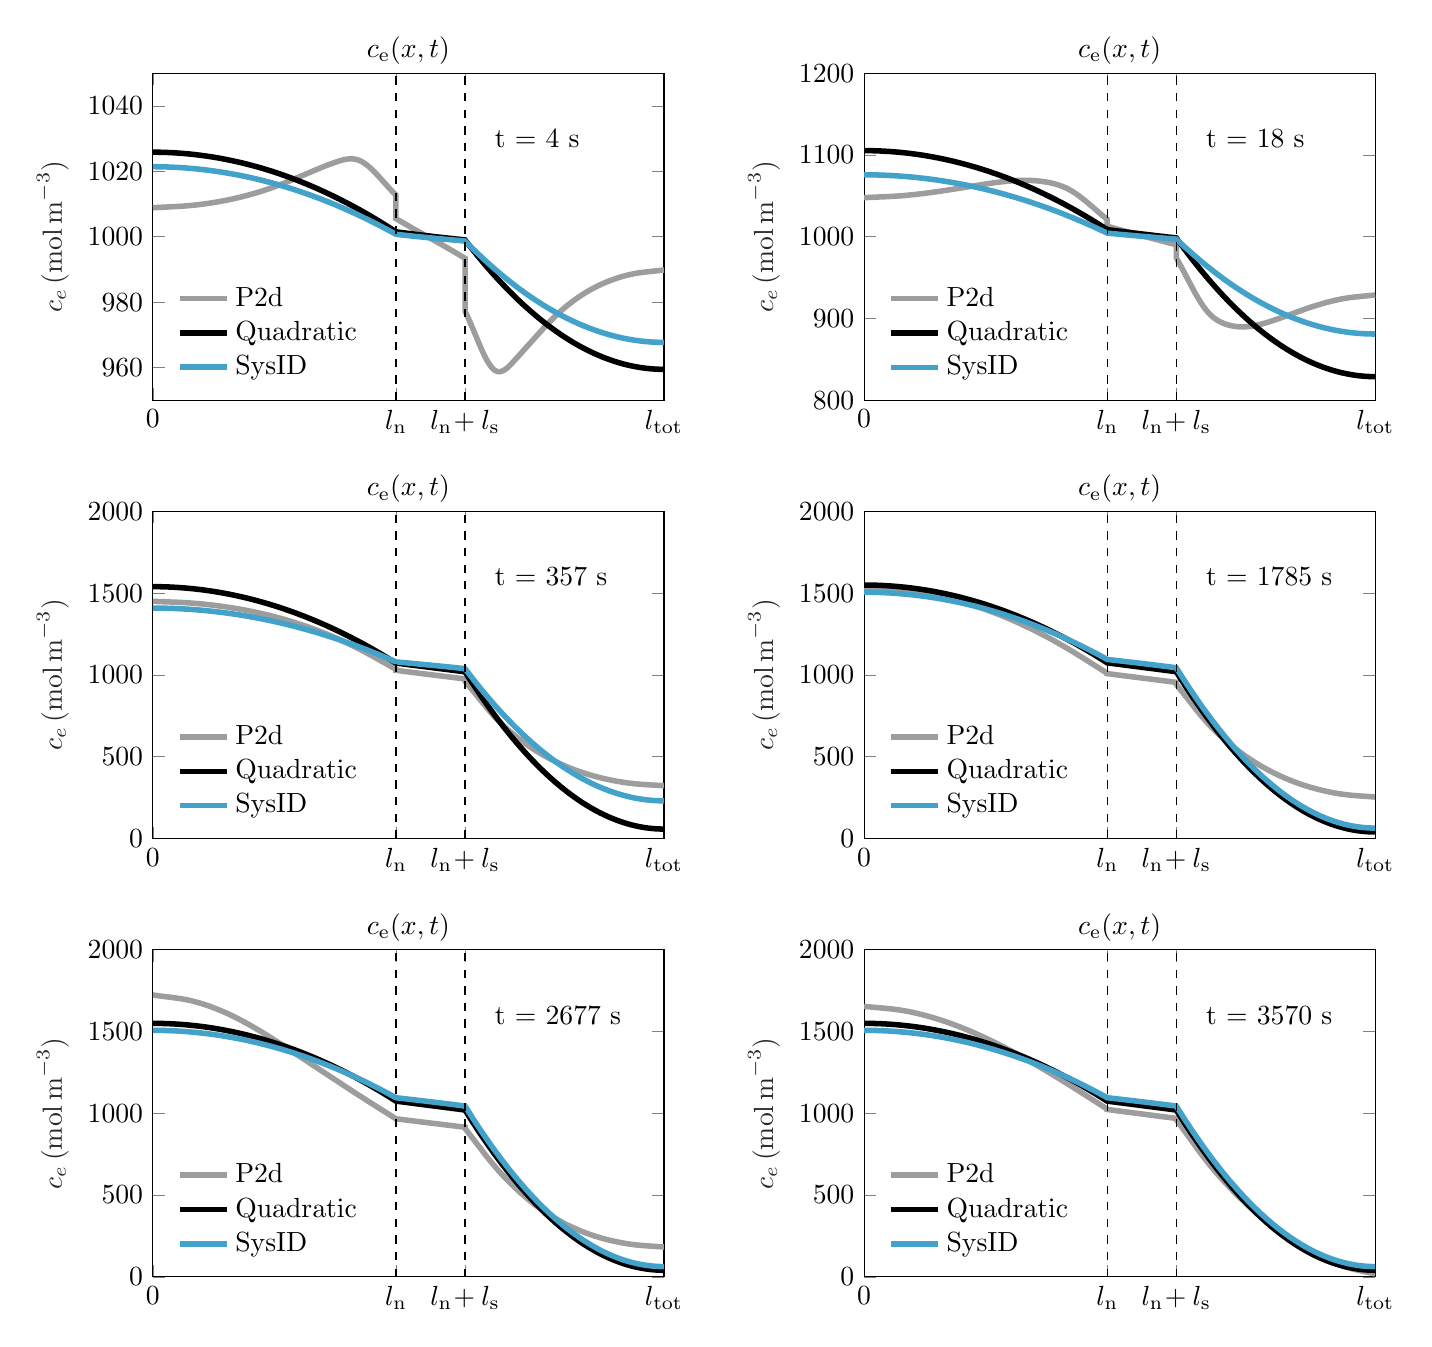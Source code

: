 % This file was created by matlab2tikz.
%
\definecolor{mycolor1}{rgb}{0.616,0.616,0.616}%
\definecolor{mycolor2}{rgb}{0.263,0.635,0.792}%
%
\begin{tikzpicture}

\begin{axis}[%
width=64.92mm,
height=41.549mm,
at={(0mm,111.33mm)},
scale only axis,
clip=false,
xmin=0,
xmax=185,
xtick={0,88,113,185},
xticklabels={{0},{$l_\mathrm{n}$},{$l_\mathrm{n}\! + l_\mathrm{s}$},{$l_\mathrm{tot}$}},
ymin=950,
ymax=1050,
ylabel style={font=\color{white!15!black}},
ylabel={$c_e\, (\mathrm{mol\, m}^{-3})$},
axis background/.style={fill=white},
title style={font=\bfseries},
title={$c_\mathrm{e}(x,t)$},
title style={yshift=-1.5ex,},
legend style={at={(0.03,0.03)}, anchor=south west, legend cell align=left, align=left, fill=none, draw=none},
yticklabel style={/pgf/number format/1000 sep=, /pgf/number format/precision=2, /pgf/number format/fixed, }
]
\addplot [color=mycolor1, line width=2.0pt]
  table[row sep=crcr]{%
0	1008.84\\
9.778	1009.27\\
12.444	1009.43\\
15.111	1009.64\\
17.778	1009.91\\
20.444	1010.22\\
23.111	1010.58\\
25.778	1010.99\\
28.444	1011.45\\
31.111	1011.96\\
33.778	1012.53\\
36.444	1013.15\\
39.111	1013.83\\
41.778	1014.57\\
44.444	1015.37\\
47.111	1016.22\\
49.778	1017.13\\
61.333	1021.25\\
64	1022.12\\
66.667	1022.92\\
68.444	1023.38\\
69.333	1023.56\\
70.222	1023.7\\
71.111	1023.77\\
72	1023.79\\
72.889	1023.72\\
73.778	1023.57\\
74.667	1023.33\\
75.556	1022.98\\
76.444	1022.53\\
77.333	1021.99\\
78.222	1021.38\\
79.111	1020.71\\
80	1019.97\\
81.778	1018.39\\
86.222	1014.22\\
87.111	1013.44\\
88	1012.71\\
88	1005.49\\
94.061	1002.53\\
106.182	996.782\\
109.717	995.045\\
113	993.383\\
113	977.179\\
113.727	975.913\\
114.455	974.559\\
115.909	971.679\\
118.818	965.844\\
119.545	964.498\\
120.273	963.241\\
121	962.095\\
121.727	961.083\\
122.455	960.226\\
123.182	959.546\\
123.909	959.065\\
124.636	958.795\\
125.364	958.717\\
126.091	958.811\\
126.818	959.053\\
127.545	959.423\\
128.273	959.899\\
129	960.458\\
129.727	961.079\\
131.182	962.42\\
142.091	972.639\\
144.273	974.554\\
145.727	975.763\\
147.182	976.906\\
148.636	977.986\\
150.091	979.006\\
151.545	979.967\\
153	980.872\\
154.455	981.724\\
155.909	982.523\\
157.364	983.271\\
158.818	983.969\\
160.273	984.618\\
161.727	985.22\\
163.182	985.777\\
164.636	986.291\\
166.091	986.764\\
168.273	987.402\\
169.727	987.78\\
171.182	988.118\\
172.636	988.416\\
174.091	988.672\\
175.545	988.887\\
177.727	989.145\\
185	989.815\\
};
\addlegendentry{P2d}

\addplot [color=black, line width=2.0pt]
  table[row sep=crcr]{%
0	1025.82\\
2.667	1025.8\\
5.333	1025.73\\
8	1025.62\\
10.667	1025.46\\
13.333	1025.26\\
16	1025.01\\
18.667	1024.72\\
21.333	1024.39\\
24	1024.01\\
26.667	1023.58\\
29.333	1023.11\\
32	1022.6\\
34.667	1022.04\\
37.333	1021.44\\
40	1020.79\\
42.667	1020.1\\
45.333	1019.36\\
48	1018.58\\
50.667	1017.75\\
53.333	1016.88\\
56	1015.96\\
58.667	1015\\
61.333	1013.99\\
64	1012.94\\
67.556	1011.47\\
71.111	1009.92\\
74.667	1008.3\\
78.222	1006.59\\
81.778	1004.8\\
85.333	1002.93\\
88	1001.48\\
95.576	1000.66\\
103.152	999.898\\
113	998.987\\
115.182	996.627\\
117.364	994.339\\
119.545	992.123\\
121.727	989.981\\
123.909	987.91\\
126.091	985.913\\
128.273	983.988\\
130.455	982.136\\
132.636	980.356\\
134.818	978.649\\
137	977.015\\
139.182	975.453\\
141.364	973.964\\
143.545	972.548\\
145.727	971.204\\
147.909	969.933\\
150.091	968.734\\
152.273	967.608\\
154.455	966.555\\
156.636	965.575\\
158.818	964.667\\
161	963.831\\
163.182	963.069\\
165.364	962.379\\
167.545	961.761\\
169.727	961.216\\
171.909	960.744\\
174.091	960.345\\
176.273	960.018\\
178.455	959.764\\
180.636	959.582\\
182.818	959.473\\
185	959.437\\
};
\addlegendentry{Quadratic}

\addplot [color=mycolor2, line width=2.0pt]
  table[row sep=crcr]{%
0	1021.38\\
3.556	1021.35\\
7.111	1021.24\\
10.667	1021.08\\
14.222	1020.84\\
17.778	1020.54\\
21.333	1020.16\\
24.889	1019.73\\
28.444	1019.22\\
32	1018.65\\
35.556	1018.01\\
39.111	1017.3\\
42.667	1016.52\\
46.222	1015.68\\
49.778	1014.77\\
53.333	1013.79\\
56.889	1012.74\\
60.444	1011.63\\
64	1010.45\\
67.556	1009.2\\
71.111	1007.89\\
74.667	1006.5\\
78.222	1005.05\\
81.778	1003.53\\
85.333	1001.95\\
88	1000.72\\
95.323	1000.05\\
102.646	999.44\\
113	998.672\\
115.182	996.822\\
117.364	995.029\\
119.545	993.293\\
121.727	991.614\\
123.909	989.992\\
126.091	988.426\\
128.273	986.918\\
130.455	985.466\\
132.636	984.072\\
134.818	982.734\\
137	981.453\\
139.182	980.229\\
141.364	979.062\\
143.545	977.952\\
145.727	976.899\\
147.909	975.903\\
150.091	974.964\\
152.273	974.082\\
154.455	973.256\\
156.636	972.488\\
158.818	971.776\\
161	971.122\\
163.182	970.524\\
165.364	969.983\\
167.545	969.499\\
169.727	969.072\\
171.909	968.702\\
174.091	968.389\\
176.273	968.133\\
178.455	967.934\\
180.636	967.792\\
182.818	967.706\\
185	967.678\\
};
\addlegendentry{SysID}

\addplot [color=black, dashed, forget plot]
  table[row sep=crcr]{%
88	950\\
88	1050\\
};
\addplot [color=black, dashed, forget plot]
  table[row sep=crcr]{%
113	950\\
113	1050\\
};
\node[right, align=left]
at (rel axis cs:0.65,0.8) {t = 4 s};
\end{axis}

\begin{axis}[%
width=64.92mm,
height=41.549mm,
at={(90.329mm,111.33mm)},
scale only axis,
clip=false,
xmin=0,
xmax=185,
xtick={0,88,113,185},
xticklabels={{0},{$l_\mathrm{n}$},{$l_\mathrm{n}\! + l_\mathrm{s}$},{$l_\mathrm{tot}$}},
ymin=800,
ymax=1200,
ylabel style={font=\color{white!15!black}},
ylabel={$c_e\, (\mathrm{mol\, m}^{-3})$},
axis background/.style={fill=white},
title style={font=\bfseries},
title={$c_\mathrm{e}(x,t)$},
title style={yshift=-1.5ex,},
legend style={at={(0.03,0.03)}, anchor=south west, legend cell align=left, align=left, fill=none, draw=none},
yticklabel style={/pgf/number format/1000 sep=, /pgf/number format/precision=2, /pgf/number format/fixed, }
]
\addplot [color=mycolor1, line width=2.0pt]
  table[row sep=crcr]{%
0	1047.67\\
8.889	1049.04\\
11.556	1049.55\\
13.333	1049.97\\
15.111	1050.47\\
17.778	1051.34\\
20.444	1052.35\\
23.111	1053.48\\
25.778	1054.7\\
29.333	1056.47\\
32.889	1058.35\\
44.444	1064.63\\
47.111	1065.92\\
48.889	1066.69\\
50.667	1067.39\\
52.444	1067.98\\
54.222	1068.45\\
56	1068.76\\
57.778	1068.89\\
58.667	1068.89\\
59.556	1068.83\\
60.444	1068.73\\
61.333	1068.56\\
62.222	1068.34\\
63.111	1068.06\\
64	1067.73\\
64.889	1067.32\\
65.778	1066.86\\
66.667	1066.33\\
67.556	1065.72\\
68.444	1065.02\\
69.333	1064.23\\
70.222	1063.33\\
71.111	1062.31\\
72	1061.16\\
72.889	1059.87\\
73.778	1058.42\\
74.667	1056.8\\
75.556	1055.02\\
76.444	1053.07\\
78.222	1048.76\\
80	1044.01\\
82.667	1036.39\\
86.222	1026.05\\
88	1021.12\\
88	1012.72\\
96.333	1005\\
103.152	998.842\\
113	990.11\\
113	974.139\\
114.455	965.245\\
119.545	932.742\\
121	924.184\\
122.455	916.447\\
123.182	912.972\\
123.909	909.803\\
124.636	906.962\\
125.364	904.432\\
126.091	902.189\\
126.818	900.212\\
127.545	898.478\\
128.273	896.965\\
129	895.65\\
129.727	894.512\\
130.455	893.527\\
131.182	892.674\\
131.909	891.936\\
132.636	891.308\\
133.364	890.788\\
134.091	890.373\\
134.818	890.058\\
135.545	889.842\\
136.273	889.721\\
137	889.692\\
137.727	889.752\\
138.455	889.898\\
139.182	890.125\\
139.909	890.429\\
140.636	890.804\\
141.364	891.245\\
142.818	892.301\\
144.273	893.556\\
145.727	894.965\\
147.182	896.493\\
149.364	898.958\\
152.273	902.458\\
159.545	911.34\\
161.727	913.831\\
163.909	916.179\\
166.091	918.367\\
168.273	920.376\\
169.727	921.602\\
171.182	922.723\\
172.636	923.728\\
174.091	924.606\\
175.545	925.349\\
177	925.979\\
179.182	926.771\\
185	928.669\\
};
\addlegendentry{P2d}

\addplot [color=black, line width=2.0pt]
  table[row sep=crcr]{%
0	1105.2\\
1.778	1105.16\\
3.556	1105.04\\
5.333	1104.85\\
7.111	1104.57\\
8.889	1104.22\\
10.667	1103.78\\
12.444	1103.27\\
14.222	1102.68\\
16	1102.01\\
17.778	1101.26\\
19.556	1100.43\\
21.333	1099.53\\
23.111	1098.54\\
24.889	1097.48\\
26.667	1096.34\\
29.333	1094.47\\
32	1092.43\\
34.667	1090.22\\
37.333	1087.82\\
40	1085.25\\
42.667	1082.5\\
45.333	1079.58\\
48	1076.48\\
50.667	1073.2\\
53.333	1069.74\\
56	1066.1\\
58.667	1062.29\\
61.333	1058.3\\
64	1054.13\\
66.667	1049.79\\
69.333	1045.27\\
72	1040.57\\
74.667	1035.69\\
77.333	1030.64\\
80	1025.41\\
82.667	1020\\
85.333	1014.42\\
88	1008.65\\
94.566	1005.81\\
100.879	1003.18\\
107.192	1000.65\\
113	998.42\\
115.909	984.992\\
118.818	972.118\\
121.727	959.797\\
124.636	948.03\\
126.818	939.569\\
129	931.418\\
131.182	923.58\\
133.364	916.052\\
135.545	908.837\\
137.727	901.932\\
139.909	895.339\\
142.091	889.058\\
144.273	883.088\\
146.455	877.43\\
148.636	872.083\\
150.818	867.047\\
153	862.323\\
155.182	857.91\\
157.364	853.809\\
158.818	851.248\\
160.273	848.826\\
161.727	846.542\\
163.182	844.396\\
164.636	842.389\\
166.091	840.52\\
167.545	838.789\\
169	837.197\\
170.455	835.744\\
171.909	834.429\\
173.364	833.252\\
174.818	832.214\\
176.273	831.314\\
177.727	830.553\\
179.182	829.93\\
180.636	829.445\\
182.091	829.099\\
183.545	828.891\\
185	828.822\\
};
\addlegendentry{Quadratic}

\addplot [color=mycolor2, line width=2.0pt]
  table[row sep=crcr]{%
0	1075.63\\
2.667	1075.57\\
5.333	1075.37\\
8	1075.04\\
10.667	1074.59\\
13.333	1074\\
16	1073.28\\
18.667	1072.43\\
21.333	1071.44\\
24	1070.33\\
26.667	1069.09\\
29.333	1067.71\\
32	1066.21\\
34.667	1064.57\\
37.333	1062.8\\
40	1060.9\\
42.667	1058.87\\
45.333	1056.71\\
48	1054.42\\
50.667	1052\\
53.333	1049.45\\
56	1046.76\\
58.667	1043.95\\
61.333	1041\\
64	1037.92\\
66.667	1034.72\\
69.333	1031.38\\
72	1027.91\\
74.667	1024.31\\
77.333	1020.58\\
80	1016.71\\
83.556	1011.36\\
88	1004.34\\
94.061	1002.41\\
100.121	1000.59\\
106.182	998.86\\
113	997.038\\
115.909	987.846\\
118.818	979.034\\
121.727	970.6\\
124.636	962.545\\
127.545	954.87\\
129.727	949.362\\
131.909	944.067\\
134.091	938.986\\
136.273	934.118\\
138.455	929.462\\
140.636	925.021\\
142.818	920.792\\
145	916.777\\
147.182	912.974\\
149.364	909.385\\
151.545	906.009\\
153.727	902.847\\
155.909	899.897\\
158.091	897.161\\
160.273	894.638\\
162.455	892.329\\
163.909	890.907\\
165.364	889.58\\
166.818	888.349\\
168.273	887.211\\
169.727	886.169\\
171.182	885.222\\
172.636	884.369\\
174.091	883.611\\
175.545	882.947\\
177	882.379\\
178.455	881.905\\
179.909	881.526\\
181.364	881.242\\
182.818	881.052\\
185	880.946\\
};
\addlegendentry{SysID}

\addplot [color=black, dashed, forget plot]
  table[row sep=crcr]{%
88	800\\
88	1200\\
};
\addplot [color=black, dashed, forget plot]
  table[row sep=crcr]{%
113	800\\
113	1200\\
};
\node[right, align=left]
at (rel axis cs:0.65,0.8) {t = 18 s};
\end{axis}

\begin{axis}[%
width=64.92mm,
height=41.549mm,
at={(0mm,55.665mm)},
scale only axis,
xmin=0,
xmax=185,
xtick={0,88,113,185},
xticklabels={{0},{$l_\mathrm{n}$},{$l_\mathrm{n}\! + l_\mathrm{s}$},{$l_\mathrm{tot}$}},
ymin=0,
ymax=2000,
ylabel style={font=\color{white!15!black}},
ylabel={$c_e\, (\mathrm{mol\, m}^{-3})$},
axis background/.style={fill=white},
title style={font=\bfseries},
title={$c_\mathrm{e}(x,t)$},
title style={yshift=-1.5ex,},
legend style={at={(0.03,0.03)}, anchor=south west, legend cell align=left, align=left, fill=none, draw=none},
yticklabel style={/pgf/number format/1000 sep=, /pgf/number format/precision=2, /pgf/number format/fixed, }
]
\addplot [color=mycolor1, line width=2.0pt]
  table[row sep=crcr]{%
0	1450.3\\
1.778	1449.05\\
7.111	1445.65\\
8.889	1444.39\\
10.667	1442.94\\
11.556	1442.12\\
12.444	1441.23\\
13.333	1440.25\\
14.222	1439.19\\
15.111	1438.03\\
16	1436.79\\
17.778	1434.04\\
19.556	1430.97\\
21.333	1427.59\\
23.111	1423.91\\
24.889	1419.94\\
26.667	1415.66\\
28.444	1411.07\\
30.222	1406.15\\
32	1400.89\\
33.778	1395.3\\
35.556	1389.35\\
37.333	1383.06\\
39.111	1376.41\\
40.889	1369.39\\
42.667	1362.01\\
44.444	1354.26\\
46.222	1346.13\\
48	1337.61\\
49.778	1328.7\\
51.556	1319.4\\
53.333	1309.68\\
55.111	1299.55\\
56.889	1288.99\\
58.667	1278\\
60.444	1266.58\\
63.111	1248.64\\
65.778	1229.75\\
68.444	1209.9\\
71.111	1189\\
72.889	1174.41\\
74.667	1159.26\\
77.333	1135.48\\
80	1110.73\\
88	1034.79\\
88	1028.35\\
99.869	1003.19\\
113	975.744\\
113	962.608\\
120.273	811.155\\
122.455	768.042\\
123.909	740.991\\
125.364	715.595\\
126.818	691.745\\
128.273	669.267\\
129.727	647.984\\
131.909	617.924\\
134.091	589.817\\
135.545	572.139\\
137	555.298\\
138.455	539.287\\
139.909	524.087\\
141.364	509.664\\
142.818	495.981\\
144.273	483.001\\
145.727	470.685\\
147.182	459.002\\
148.636	447.93\\
150.091	437.451\\
151.545	427.544\\
153	418.19\\
154.455	409.372\\
155.909	401.073\\
157.364	393.281\\
158.818	385.979\\
160.273	379.155\\
161.727	372.793\\
163.182	366.874\\
164.636	361.382\\
166.091	356.3\\
167.545	351.611\\
169	347.31\\
170.455	343.415\\
171.909	339.942\\
173.364	336.909\\
174.091	335.563\\
174.818	334.332\\
175.545	333.208\\
177	331.232\\
178.455	329.541\\
179.909	328.042\\
184.273	323.746\\
185	322.936\\
};
\addlegendentry{P2d}

\addplot [color=black, line width=2.0pt]
  table[row sep=crcr]{%
0	1539.87\\
0.889	1539.82\\
1.778	1539.68\\
2.667	1539.44\\
3.556	1539.11\\
4.444	1538.68\\
5.333	1538.16\\
6.222	1537.54\\
7.111	1536.82\\
8	1536.01\\
8.889	1535.11\\
9.778	1534.1\\
10.667	1533.01\\
11.556	1531.82\\
12.444	1530.53\\
13.333	1529.15\\
15.111	1526.1\\
16.889	1522.67\\
18.667	1518.85\\
20.444	1514.66\\
22.222	1510.08\\
24	1505.13\\
25.778	1499.79\\
27.556	1494.07\\
29.333	1487.97\\
31.111	1481.49\\
32.889	1474.63\\
34.667	1467.38\\
36.444	1459.76\\
38.222	1451.75\\
40	1443.36\\
41.778	1434.59\\
43.556	1425.44\\
45.333	1415.91\\
47.111	1406\\
49.778	1390.41\\
52.444	1373.97\\
55.111	1356.67\\
57.778	1338.51\\
60.444	1319.5\\
63.111	1299.62\\
65.778	1278.89\\
68.444	1257.3\\
71.111	1234.86\\
73.778	1211.55\\
76.444	1187.39\\
79.111	1162.37\\
81.778	1136.49\\
84.444	1109.75\\
88	1072.77\\
113	1019.35\\
115.909	943.234\\
118.818	870.255\\
121.727	800.414\\
123.909	750.093\\
126.091	701.538\\
128.273	654.749\\
130.455	609.725\\
132.636	566.467\\
134.818	524.975\\
137	485.248\\
139.182	447.287\\
141.364	411.091\\
143.545	376.661\\
145.727	343.997\\
147.909	313.098\\
150.091	283.965\\
152.273	256.598\\
154.455	230.996\\
155.909	214.909\\
157.364	199.607\\
158.818	185.089\\
160.273	171.357\\
161.727	158.409\\
163.182	146.245\\
164.636	134.867\\
166.091	124.273\\
167.545	114.464\\
169	105.44\\
170.455	97.2\\
171.909	89.745\\
173.364	83.075\\
174.818	77.189\\
175.545	74.541\\
176.273	72.089\\
177	69.833\\
177.727	67.773\\
178.455	65.909\\
179.182	64.241\\
179.909	62.77\\
180.636	61.495\\
181.364	60.416\\
182.091	59.533\\
182.818	58.846\\
183.545	58.356\\
184.273	58.062\\
185	57.964\\
};
\addlegendentry{Quadratic}

\addplot [color=mycolor2, line width=2.0pt]
  table[row sep=crcr]{%
0	1408.94\\
0.889	1408.9\\
1.778	1408.8\\
2.667	1408.63\\
3.556	1408.4\\
4.444	1408.1\\
5.333	1407.73\\
6.222	1407.29\\
7.111	1406.79\\
8	1406.22\\
8.889	1405.58\\
9.778	1404.87\\
10.667	1404.1\\
12.444	1402.35\\
14.222	1400.34\\
16	1398.06\\
17.778	1395.5\\
19.556	1392.68\\
21.333	1389.59\\
23.111	1386.23\\
24.889	1382.61\\
26.667	1378.71\\
28.444	1374.55\\
30.222	1370.11\\
32	1365.41\\
33.778	1360.44\\
35.556	1355.2\\
37.333	1349.69\\
39.111	1343.92\\
40.889	1337.87\\
42.667	1331.56\\
44.444	1324.98\\
46.222	1318.13\\
48.889	1307.34\\
51.556	1295.96\\
54.222	1283.97\\
56.889	1271.38\\
59.556	1258.18\\
62.222	1244.37\\
64.889	1229.97\\
67.556	1214.95\\
70.222	1199.34\\
72.889	1183.12\\
75.556	1166.29\\
78.222	1148.86\\
80.889	1130.83\\
83.556	1112.19\\
88	1079.78\\
92.04	1073.6\\
96.081	1067.23\\
100.121	1060.67\\
104.162	1053.92\\
108.202	1046.99\\
113	1038.51\\
115.909	974.532\\
118.818	913.191\\
121.727	854.488\\
123.909	812.192\\
126.091	771.38\\
128.273	732.052\\
130.455	694.209\\
132.636	657.849\\
134.818	622.974\\
137	589.582\\
139.182	557.675\\
141.364	527.252\\
143.545	498.312\\
145.727	470.857\\
147.909	444.886\\
150.091	420.399\\
152.273	397.396\\
154.455	375.877\\
155.909	362.356\\
157.364	349.494\\
158.818	337.291\\
160.273	325.749\\
161.727	314.866\\
163.182	304.642\\
164.636	295.078\\
166.091	286.174\\
167.545	277.929\\
169	270.344\\
170.455	263.418\\
171.909	257.152\\
173.364	251.546\\
174.818	246.599\\
175.545	244.373\\
176.273	242.311\\
177	240.415\\
177.727	238.684\\
178.455	237.117\\
179.182	235.716\\
179.909	234.479\\
180.636	233.407\\
181.364	232.5\\
182.091	231.758\\
182.818	231.181\\
183.545	230.769\\
184.273	230.521\\
185	230.439\\
};
\addlegendentry{SysID}

\addplot [color=black, dashed, forget plot]
  table[row sep=crcr]{%
88	0\\
88	2000\\
};
\addplot [color=black, dashed, forget plot]
  table[row sep=crcr]{%
113	0\\
113	2000\\
};
\node[right, align=left]
at (rel axis cs:0.65,0.8) {t = 357 s};
\end{axis}

\begin{axis}[%
width=64.92mm,
height=41.549mm,
at={(90.329mm,55.665mm)},
scale only axis,
xmin=0,
xmax=185,
xtick={0,88,113,185},
xticklabels={{0},{$l_\mathrm{n}$},{$l_\mathrm{n}\! + l_\mathrm{s}$},{$l_\mathrm{tot}$}},
ymin=0,
ymax=2000,
ylabel style={font=\color{white!15!black}},
ylabel={$c_e\, (\mathrm{mol\, m}^{-3})$},
axis background/.style={fill=white},
title style={font=\bfseries},
title={$c_\mathrm{e}(x,t)$},
title style={yshift=-1.5ex,},
legend style={at={(0.03,0.03)}, anchor=south west, legend cell align=left, align=left, fill=none, draw=none},
yticklabel style={/pgf/number format/1000 sep=, /pgf/number format/precision=2, /pgf/number format/fixed, }
]
\addplot [color=mycolor1, line width=2.0pt]
  table[row sep=crcr]{%
0	1539.23\\
1.778	1537.24\\
7.111	1531.84\\
8.889	1529.84\\
9.778	1528.74\\
10.667	1527.56\\
11.556	1526.27\\
12.444	1524.87\\
13.333	1523.33\\
14.222	1521.66\\
15.111	1519.86\\
16	1517.91\\
17.778	1513.65\\
19.556	1508.9\\
21.333	1503.7\\
23.111	1498.08\\
24.889	1492.05\\
26.667	1485.61\\
28.444	1478.74\\
30.222	1471.44\\
32	1463.7\\
33.778	1455.53\\
35.556	1446.93\\
37.333	1437.9\\
39.111	1428.45\\
40.889	1418.57\\
42.667	1408.28\\
44.444	1397.57\\
46.222	1386.44\\
48.889	1368.96\\
51.556	1350.54\\
54.222	1331.18\\
56.889	1310.88\\
59.556	1289.63\\
62.222	1267.43\\
64.889	1244.28\\
67.556	1220.19\\
70.222	1195.16\\
72.889	1169.21\\
75.556	1142.32\\
79.111	1105.25\\
88	1010.36\\
88	1008.29\\
99.616	983.233\\
113	954.803\\
113	942.73\\
120.273	786.502\\
122.455	741.871\\
123.909	713.746\\
125.364	687.216\\
126.818	662.178\\
128.273	638.468\\
129.727	615.916\\
131.909	583.906\\
134.091	553.809\\
136.273	525.587\\
138.455	499.216\\
139.909	482.646\\
141.364	466.851\\
142.818	451.798\\
144.273	437.452\\
145.727	423.782\\
147.182	410.758\\
148.636	398.363\\
150.091	386.58\\
151.545	375.393\\
153	364.786\\
154.455	354.745\\
155.909	345.257\\
157.364	336.312\\
158.818	327.9\\
160.273	320.007\\
161.727	312.623\\
163.182	305.731\\
164.636	299.314\\
166.091	293.357\\
167.545	287.843\\
169	282.774\\
170.455	278.17\\
171.909	274.057\\
173.364	270.456\\
174.091	268.856\\
174.818	267.392\\
175.545	266.054\\
176.273	264.827\\
177.727	262.655\\
179.182	260.764\\
183.545	255.663\\
185	253.783\\
};
\addlegendentry{P2d}

\addplot [color=black, line width=2.0pt]
  table[row sep=crcr]{%
0	1549.73\\
0.889	1549.68\\
1.778	1549.53\\
2.667	1549.29\\
3.556	1548.95\\
4.444	1548.52\\
5.333	1547.98\\
6.222	1547.35\\
7.111	1546.62\\
8	1545.8\\
8.889	1544.88\\
9.778	1543.86\\
10.667	1542.74\\
11.556	1541.53\\
12.444	1540.22\\
13.333	1538.81\\
15.111	1535.71\\
16.889	1532.22\\
18.667	1528.34\\
20.444	1524.07\\
22.222	1519.41\\
24	1514.37\\
25.778	1508.93\\
27.556	1503.11\\
29.333	1496.9\\
31.111	1490.31\\
32.889	1483.32\\
34.667	1475.95\\
36.444	1468.19\\
38.222	1460.04\\
40	1451.5\\
41.778	1442.58\\
43.556	1433.26\\
45.333	1423.56\\
47.111	1413.47\\
49.778	1397.61\\
52.444	1380.87\\
55.111	1363.27\\
57.778	1344.78\\
60.444	1325.43\\
63.111	1305.2\\
65.778	1284.1\\
68.444	1262.13\\
71.111	1239.28\\
73.778	1215.56\\
76.444	1190.97\\
79.111	1165.5\\
81.778	1139.16\\
84.444	1111.95\\
88	1074.31\\
113	1019.91\\
115.909	942.347\\
118.818	867.984\\
121.727	796.819\\
123.909	745.545\\
126.091	696.07\\
128.273	648.393\\
130.455	602.516\\
132.636	558.438\\
134.818	516.159\\
137	475.68\\
139.182	436.999\\
141.364	400.117\\
143.545	365.035\\
145.727	331.751\\
147.909	300.267\\
150.091	270.582\\
152.273	242.696\\
154.455	216.609\\
155.909	200.217\\
157.364	184.625\\
158.818	169.832\\
160.273	155.839\\
161.727	142.646\\
163.182	130.252\\
164.636	118.658\\
166.091	107.863\\
167.545	97.868\\
169	88.673\\
170.455	80.277\\
171.909	72.681\\
173.364	65.884\\
174.818	59.887\\
175.545	57.188\\
176.273	54.69\\
177	52.391\\
177.727	50.292\\
178.455	48.393\\
179.182	46.694\\
179.909	45.194\\
180.636	43.895\\
181.364	42.795\\
182.091	41.896\\
182.818	41.196\\
183.545	40.697\\
184.273	40.397\\
185	40.297\\
};
\addlegendentry{Quadratic}

\addplot [color=mycolor2, line width=2.0pt]
  table[row sep=crcr]{%
0	1506.01\\
0.889	1505.97\\
1.778	1505.84\\
2.667	1505.63\\
3.556	1505.34\\
4.444	1504.96\\
5.333	1504.5\\
6.222	1503.96\\
7.111	1503.33\\
8	1502.61\\
8.889	1501.82\\
9.778	1500.94\\
10.667	1499.97\\
11.556	1498.92\\
12.444	1497.79\\
14.222	1495.27\\
16	1492.42\\
17.778	1489.23\\
19.556	1485.71\\
21.333	1481.85\\
23.111	1477.66\\
24.889	1473.13\\
26.667	1468.26\\
28.444	1463.06\\
30.222	1457.52\\
32	1451.65\\
33.778	1445.44\\
35.556	1438.9\\
37.333	1432.02\\
39.111	1424.8\\
40.889	1417.25\\
42.667	1409.37\\
44.444	1401.15\\
46.222	1392.59\\
48	1383.7\\
50.667	1369.73\\
53.333	1355.01\\
56	1339.53\\
58.667	1323.3\\
61.333	1306.31\\
64	1288.56\\
66.667	1270.07\\
69.333	1250.81\\
72	1230.81\\
74.667	1210.04\\
77.333	1188.52\\
80	1166.25\\
82.667	1143.22\\
85.333	1119.44\\
88	1094.9\\
92.293	1086.72\\
96.586	1078.31\\
100.879	1069.69\\
105.172	1060.85\\
109.465	1051.79\\
113	1044.17\\
115.909	966.56\\
118.818	892.153\\
121.727	820.947\\
123.909	769.642\\
126.091	720.138\\
128.273	672.434\\
130.455	626.53\\
132.636	582.426\\
134.818	540.122\\
137	499.618\\
139.182	460.915\\
141.364	424.011\\
143.545	388.908\\
145.727	355.605\\
147.909	324.102\\
150.091	294.4\\
152.273	266.497\\
154.455	240.395\\
155.909	223.993\\
157.364	208.392\\
158.818	193.59\\
160.273	179.589\\
161.727	166.388\\
163.182	153.987\\
164.636	142.386\\
166.091	131.585\\
167.545	121.584\\
169	112.383\\
170.455	103.982\\
171.909	96.382\\
173.364	89.581\\
174.818	83.581\\
175.545	80.88\\
176.273	78.38\\
177	76.08\\
177.727	73.98\\
178.455	72.079\\
179.182	70.379\\
179.909	68.879\\
180.636	67.579\\
181.364	66.479\\
182.091	65.579\\
182.818	64.879\\
183.545	64.379\\
184.273	64.079\\
185	63.979\\
};
\addlegendentry{SysID}

\addplot [color=black, dashed, forget plot]
  table[row sep=crcr]{%
88	0\\
88	2000\\
};
\addplot [color=black, dashed, forget plot]
  table[row sep=crcr]{%
113	0\\
113	2000\\
};
\node[right, align=left]
at (rel axis cs:0.65,0.8) {t = 1785 s};
\end{axis}

\begin{axis}[%
width=64.92mm,
height=41.549mm,
at={(0mm,0mm)},
scale only axis,
xmin=0,
xmax=185,
xtick={0,88,113,185},
xticklabels={{0},{$l_\mathrm{n}$},{$l_\mathrm{n}\! + l_\mathrm{s}$},{$l_\mathrm{tot}$}},
ymin=0,
ymax=2000,
ylabel style={font=\color{white!15!black}},
ylabel={$c_e\, (\mathrm{mol\, m}^{-3})$},
axis background/.style={fill=white},
title style={font=\bfseries},
title={$c_\mathrm{e}(x,t)$},
title style={yshift=-1.5ex,},
legend style={at={(0.03,0.03)}, anchor=south west, legend cell align=left, align=left, fill=none, draw=none},
yticklabel style={/pgf/number format/1000 sep=, /pgf/number format/precision=2, /pgf/number format/fixed, }
]
\addplot [color=mycolor1, line width=2.0pt]
  table[row sep=crcr]{%
0	1722.87\\
1.778	1718.77\\
3.556	1715.01\\
6.222	1709.52\\
8	1705.6\\
8.889	1703.47\\
9.778	1701.2\\
10.667	1698.75\\
11.556	1696.08\\
12.444	1693.18\\
13.333	1690.01\\
14.222	1686.55\\
15.111	1682.81\\
16	1678.79\\
16.889	1674.51\\
18.667	1665.19\\
20.444	1654.91\\
22.222	1643.76\\
24	1631.78\\
25.778	1619\\
27.556	1605.42\\
29.333	1591.08\\
31.111	1575.96\\
32.889	1560.11\\
34.667	1543.59\\
37.333	1517.69\\
40	1490.66\\
42.667	1462.71\\
46.222	1424.37\\
51.556	1365.44\\
72	1137.94\\
77.333	1080.15\\
88	966.144\\
99.616	942.056\\
113	914.731\\
113	907.69\\
120.273	747.958\\
122.455	701.859\\
124.636	658.24\\
126.818	617.512\\
129	579.407\\
131.182	543.606\\
133.364	509.862\\
135.545	478.149\\
137.727	448.486\\
139.182	429.857\\
140.636	412.129\\
142.091	395.274\\
143.545	379.265\\
145	364.071\\
146.455	349.667\\
147.909	336.026\\
149.364	323.125\\
150.818	310.942\\
152.273	299.453\\
153.727	288.636\\
155.182	278.469\\
156.636	268.934\\
158.091	260.012\\
159.545	251.682\\
161	243.925\\
162.455	236.72\\
163.909	230.042\\
165.364	223.869\\
166.818	218.178\\
168.273	212.949\\
169.727	208.191\\
171.182	203.921\\
172.636	200.157\\
173.364	198.47\\
174.091	196.916\\
174.818	195.496\\
175.545	194.199\\
176.273	193.013\\
177.727	190.916\\
179.182	189.096\\
183.545	184.2\\
185	182.39\\
};
\addlegendentry{P2d}

\addplot [color=black, line width=2.0pt]
  table[row sep=crcr]{%
0	1549.73\\
0.889	1549.68\\
1.778	1549.53\\
2.667	1549.29\\
3.556	1548.95\\
4.444	1548.52\\
5.333	1547.98\\
6.222	1547.35\\
7.111	1546.62\\
8	1545.8\\
8.889	1544.88\\
9.778	1543.86\\
10.667	1542.74\\
11.556	1541.53\\
12.444	1540.22\\
13.333	1538.81\\
15.111	1535.71\\
16.889	1532.22\\
18.667	1528.34\\
20.444	1524.07\\
22.222	1519.41\\
24	1514.37\\
25.778	1508.93\\
27.556	1503.11\\
29.333	1496.9\\
31.111	1490.31\\
32.889	1483.32\\
34.667	1475.95\\
36.444	1468.19\\
38.222	1460.04\\
40	1451.5\\
41.778	1442.58\\
43.556	1433.26\\
45.333	1423.56\\
47.111	1413.47\\
49.778	1397.61\\
52.444	1380.87\\
55.111	1363.27\\
57.778	1344.78\\
60.444	1325.43\\
63.111	1305.2\\
65.778	1284.1\\
68.444	1262.13\\
71.111	1239.28\\
73.778	1215.56\\
76.444	1190.97\\
79.111	1165.5\\
81.778	1139.16\\
84.444	1111.95\\
88	1074.31\\
113	1019.91\\
115.909	942.347\\
118.818	867.984\\
121.727	796.819\\
123.909	745.545\\
126.091	696.07\\
128.273	648.393\\
130.455	602.516\\
132.636	558.438\\
134.818	516.159\\
137	475.68\\
139.182	436.999\\
141.364	400.117\\
143.545	365.035\\
145.727	331.751\\
147.909	300.267\\
150.091	270.582\\
152.273	242.696\\
154.455	216.609\\
155.909	200.217\\
157.364	184.625\\
158.818	169.832\\
160.273	155.839\\
161.727	142.646\\
163.182	130.252\\
164.636	118.658\\
166.091	107.863\\
167.545	97.868\\
169	88.673\\
170.455	80.277\\
171.909	72.681\\
173.364	65.884\\
174.818	59.887\\
175.545	57.188\\
176.273	54.69\\
177	52.391\\
177.727	50.292\\
178.455	48.393\\
179.182	46.694\\
179.909	45.194\\
180.636	43.895\\
181.364	42.795\\
182.091	41.896\\
182.818	41.196\\
183.545	40.697\\
184.273	40.397\\
185	40.297\\
};
\addlegendentry{Quadratic}

\addplot [color=mycolor2, line width=2.0pt]
  table[row sep=crcr]{%
0	1507.09\\
0.889	1507.05\\
1.778	1506.92\\
2.667	1506.71\\
3.556	1506.42\\
4.444	1506.04\\
5.333	1505.58\\
6.222	1505.03\\
7.111	1504.4\\
8	1503.69\\
8.889	1502.89\\
9.778	1502\\
10.667	1501.04\\
11.556	1499.98\\
12.444	1498.85\\
14.222	1496.33\\
16	1493.47\\
17.778	1490.27\\
19.556	1486.74\\
21.333	1482.87\\
23.111	1478.67\\
24.889	1474.12\\
26.667	1469.25\\
28.444	1464.03\\
30.222	1458.48\\
32	1452.59\\
33.778	1446.37\\
35.556	1439.81\\
37.333	1432.91\\
39.111	1425.68\\
40.889	1418.11\\
42.667	1410.21\\
44.444	1401.97\\
46.222	1393.39\\
48	1384.47\\
50.667	1370.47\\
53.333	1355.71\\
56	1340.19\\
58.667	1323.92\\
61.333	1306.89\\
64	1289.1\\
66.667	1270.56\\
69.333	1251.26\\
72	1231.2\\
74.667	1210.38\\
77.333	1188.81\\
80	1166.48\\
82.667	1143.4\\
85.333	1119.55\\
88	1094.95\\
92.293	1086.75\\
96.586	1078.33\\
100.879	1069.69\\
105.172	1060.83\\
109.717	1051.22\\
113	1044.13\\
115.909	966.422\\
118.818	891.921\\
121.727	820.624\\
123.909	769.255\\
126.091	719.688\\
128.273	671.923\\
130.455	625.961\\
132.636	581.801\\
134.818	539.443\\
137	498.889\\
139.182	460.136\\
141.364	423.186\\
143.545	388.038\\
145.727	354.693\\
147.909	323.151\\
150.091	293.41\\
152.273	265.472\\
154.455	239.337\\
155.909	222.915\\
157.364	207.294\\
158.818	192.474\\
160.273	178.455\\
161.727	165.237\\
163.182	152.82\\
164.636	141.204\\
166.091	130.39\\
167.545	120.376\\
169	111.164\\
170.455	102.752\\
171.909	95.142\\
173.364	88.333\\
174.818	82.325\\
175.545	79.621\\
176.273	77.117\\
177	74.814\\
177.727	72.711\\
178.455	70.809\\
179.182	69.107\\
179.909	67.605\\
180.636	66.303\\
181.364	65.201\\
182.091	64.3\\
182.818	63.599\\
183.545	63.098\\
184.273	62.798\\
185	62.698\\
};
\addlegendentry{SysID}

\addplot [color=black, dashed, forget plot]
  table[row sep=crcr]{%
88	0\\
88	2000\\
};
\addplot [color=black, dashed, forget plot]
  table[row sep=crcr]{%
113	0\\
113	2000\\
};
\node[right, align=left]
at (rel axis cs:0.65,0.8) {t = 2677 s};
\end{axis}

\begin{axis}[%
width=64.92mm,
height=41.549mm,
at={(90.329mm,0mm)},
scale only axis,
xmin=0,
xmax=185,
xtick={0,88,113,185},
xticklabels={{0},{$l_\mathrm{n}$},{$l_\mathrm{n}\! + l_\mathrm{s}$},{$l_\mathrm{tot}$}},
ymin=0,
ymax=2000,
ylabel style={font=\color{white!15!black}},
ylabel={$c_e\, (\mathrm{mol\, m}^{-3})$},
axis background/.style={fill=white},
title style={font=\bfseries},
title={$c_\mathrm{e}(x,t)$},
title style={yshift=-1.5ex,},
legend style={at={(0.03,0.03)}, anchor=south west, legend cell align=left, align=left, fill=none, draw=none},
yticklabel style={/pgf/number format/1000 sep=, /pgf/number format/precision=2, /pgf/number format/fixed, }
]
\addplot [color=mycolor1, line width=2.0pt]
  table[row sep=crcr]{%
0	1653.58\\
1.778	1650.65\\
3.556	1647.96\\
6.222	1644.02\\
8	1641.22\\
8.889	1639.7\\
9.778	1638.08\\
10.667	1636.33\\
11.556	1634.44\\
12.444	1632.38\\
13.333	1630.13\\
14.222	1627.69\\
15.111	1625.04\\
16	1622.21\\
17.778	1616\\
19.556	1609.11\\
21.333	1601.61\\
23.111	1593.54\\
24.889	1584.93\\
26.667	1575.77\\
28.444	1566.08\\
30.222	1555.85\\
32	1545.08\\
33.778	1533.79\\
35.556	1522\\
37.333	1509.72\\
40	1490.43\\
42.667	1470.15\\
45.333	1448.94\\
48	1426.85\\
50.667	1403.94\\
53.333	1380.25\\
56	1355.84\\
59.556	1322.27\\
63.111	1287.64\\
66.667	1252.09\\
71.111	1206.53\\
75.556	1159.81\\
80.889	1102.56\\
88	1025.66\\
88	1023.24\\
100.374	996.026\\
113	968.603\\
113	961.672\\
121	774.107\\
123.182	725.246\\
125.364	678.937\\
127.545	635.214\\
129.727	593.684\\
131.909	553.955\\
134.091	515.801\\
136.273	479.206\\
138.455	444.164\\
140.636	410.658\\
142.818	378.623\\
145	347.989\\
147.182	318.69\\
149.364	290.683\\
151.545	263.94\\
153.727	238.433\\
155.909	214.153\\
158.091	191.112\\
160.273	169.324\\
162.455	148.787\\
164.636	129.464\\
166.818	111.314\\
168.273	99.861\\
169.727	89.011\\
171.182	78.876\\
172.636	69.573\\
174.091	61.214\\
175.545	53.87\\
177	47.395\\
178.455	41.571\\
179.909	36.184\\
184.273	20.488\\
185	17.656\\
};
\addlegendentry{P2d}

\addplot [color=black, line width=2.0pt]
  table[row sep=crcr]{%
0	1549.73\\
0.889	1549.68\\
1.778	1549.53\\
2.667	1549.29\\
3.556	1548.95\\
4.444	1548.52\\
5.333	1547.98\\
6.222	1547.35\\
7.111	1546.62\\
8	1545.8\\
8.889	1544.88\\
9.778	1543.86\\
10.667	1542.74\\
11.556	1541.53\\
12.444	1540.22\\
13.333	1538.81\\
15.111	1535.71\\
16.889	1532.22\\
18.667	1528.34\\
20.444	1524.07\\
22.222	1519.41\\
24	1514.37\\
25.778	1508.93\\
27.556	1503.11\\
29.333	1496.9\\
31.111	1490.31\\
32.889	1483.32\\
34.667	1475.95\\
36.444	1468.19\\
38.222	1460.04\\
40	1451.5\\
41.778	1442.58\\
43.556	1433.26\\
45.333	1423.56\\
47.111	1413.47\\
49.778	1397.61\\
52.444	1380.87\\
55.111	1363.27\\
57.778	1344.78\\
60.444	1325.43\\
63.111	1305.2\\
65.778	1284.1\\
68.444	1262.13\\
71.111	1239.28\\
73.778	1215.56\\
76.444	1190.97\\
79.111	1165.5\\
81.778	1139.16\\
84.444	1111.95\\
88	1074.31\\
113	1019.91\\
115.909	942.347\\
118.818	867.984\\
121.727	796.819\\
123.909	745.545\\
126.091	696.07\\
128.273	648.393\\
130.455	602.516\\
132.636	558.438\\
134.818	516.159\\
137	475.68\\
139.182	436.999\\
141.364	400.117\\
143.545	365.035\\
145.727	331.751\\
147.909	300.267\\
150.091	270.582\\
152.273	242.696\\
154.455	216.609\\
155.909	200.217\\
157.364	184.625\\
158.818	169.832\\
160.273	155.839\\
161.727	142.646\\
163.182	130.252\\
164.636	118.658\\
166.091	107.863\\
167.545	97.868\\
169	88.673\\
170.455	80.277\\
171.909	72.681\\
173.364	65.884\\
174.818	59.887\\
175.545	57.188\\
176.273	54.69\\
177	52.391\\
177.727	50.292\\
178.455	48.393\\
179.182	46.694\\
179.909	45.194\\
180.636	43.895\\
181.364	42.795\\
182.091	41.896\\
182.818	41.196\\
183.545	40.697\\
184.273	40.397\\
185	40.297\\
};
\addlegendentry{Quadratic}

\addplot [color=mycolor2, line width=2.0pt]
  table[row sep=crcr]{%
0	1507.16\\
0.889	1507.12\\
1.778	1506.99\\
2.667	1506.78\\
3.556	1506.48\\
4.444	1506.11\\
5.333	1505.64\\
6.222	1505.1\\
7.111	1504.47\\
8	1503.75\\
8.889	1502.95\\
9.778	1502.07\\
10.667	1501.1\\
11.556	1500.05\\
12.444	1498.91\\
14.222	1496.39\\
16	1493.53\\
17.778	1490.33\\
19.556	1486.8\\
21.333	1482.93\\
23.111	1478.73\\
24.889	1474.18\\
26.667	1469.31\\
28.444	1464.09\\
30.222	1458.54\\
32	1452.65\\
33.778	1446.43\\
35.556	1439.87\\
37.333	1432.97\\
39.111	1425.74\\
40.889	1418.16\\
42.667	1410.26\\
44.444	1402.02\\
46.222	1393.44\\
48	1384.52\\
50.667	1370.51\\
53.333	1355.75\\
56	1340.23\\
58.667	1323.96\\
61.333	1306.92\\
64	1289.13\\
66.667	1270.59\\
69.333	1251.28\\
72	1231.22\\
74.667	1210.4\\
77.333	1188.83\\
80	1166.5\\
82.667	1143.41\\
85.333	1119.56\\
88	1094.96\\
92.293	1086.75\\
96.586	1078.33\\
100.879	1069.69\\
105.172	1060.83\\
109.717	1051.22\\
113	1044.12\\
115.909	966.414\\
118.818	891.909\\
121.727	820.608\\
123.909	769.235\\
126.091	719.664\\
128.273	671.897\\
130.455	625.931\\
132.636	581.769\\
134.818	539.409\\
137	498.851\\
139.182	460.096\\
141.364	423.144\\
143.545	387.994\\
145.727	354.647\\
147.909	323.102\\
150.091	293.36\\
152.273	265.42\\
154.455	239.283\\
155.909	222.86\\
157.364	207.238\\
158.818	192.417\\
160.273	178.397\\
161.727	165.178\\
163.182	152.76\\
164.636	141.144\\
166.091	130.329\\
167.545	120.314\\
169	111.101\\
170.455	102.689\\
171.909	95.079\\
173.364	88.269\\
174.818	82.26\\
175.545	79.556\\
176.273	77.053\\
177	74.75\\
177.727	72.647\\
178.455	70.744\\
179.182	69.042\\
179.909	67.54\\
180.636	66.238\\
181.364	65.136\\
182.091	64.235\\
182.818	63.534\\
183.545	63.033\\
184.273	62.733\\
185	62.633\\
};
\addlegendentry{SysID}

\addplot [color=black, dashed, forget plot]
  table[row sep=crcr]{%
88	0\\
88	2000\\
};
\addplot [color=black, dashed, forget plot]
  table[row sep=crcr]{%
113	0\\
113	2000\\
};
\node[right, align=left]
at (rel axis cs:0.65,0.8) {t = 3570 s};
\end{axis}
\end{tikzpicture}%
